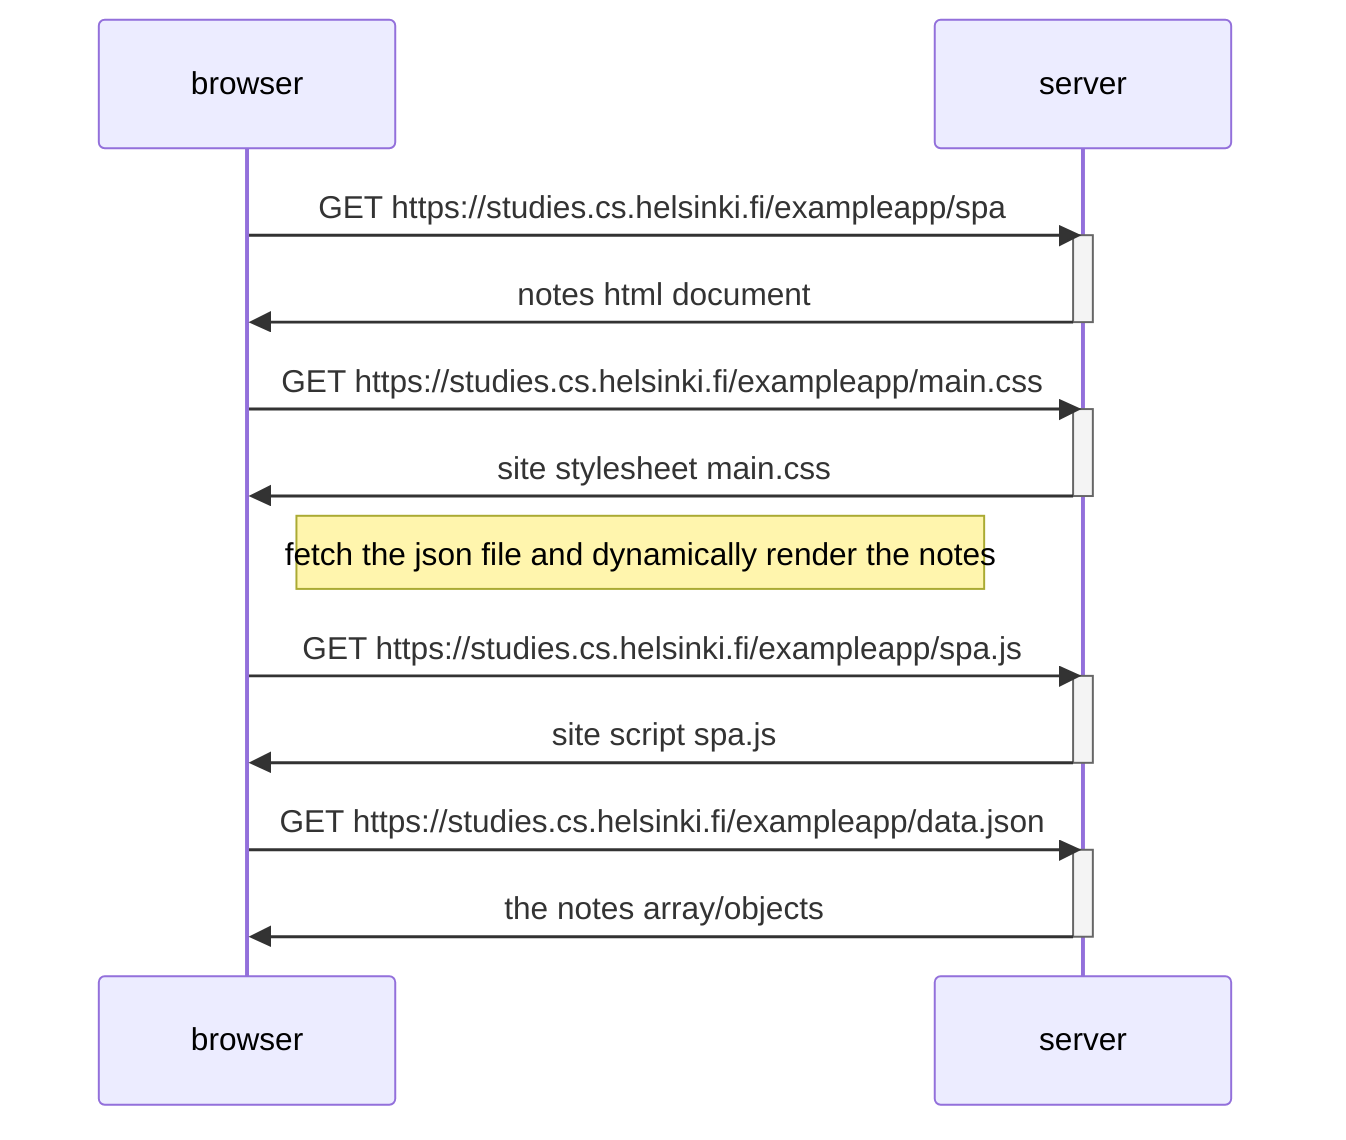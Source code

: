 sequenceDiagram
    participant B as browser
    participant S as server

    B->>S: GET https://studies.cs.helsinki.fi/exampleapp/spa
    activate S
    S->>B: notes html document
    deactivate S

    B->>S: GET https://studies.cs.helsinki.fi/exampleapp/main.css
    activate S
    S->>B: site stylesheet main.css
    deactivate S

    Note right of B: fetch the json file and dynamically render the notes

    B->>S: GET https://studies.cs.helsinki.fi/exampleapp/spa.js
    activate S
    S->>B: site script spa.js
    deactivate S

    B->>S: GET https://studies.cs.helsinki.fi/exampleapp/data.json
    activate S
    S->>B: the notes array/objects
    deactivate S